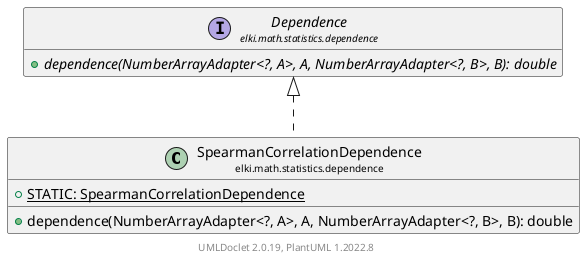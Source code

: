 @startuml
    remove .*\.(Instance|Par|Parameterizer|Factory)$
    set namespaceSeparator none
    hide empty fields
    hide empty methods

    class "<size:14>SpearmanCorrelationDependence\n<size:10>elki.math.statistics.dependence" as elki.math.statistics.dependence.SpearmanCorrelationDependence [[SpearmanCorrelationDependence.html]] {
        {static} +STATIC: SpearmanCorrelationDependence
        +dependence(NumberArrayAdapter<?, A>, A, NumberArrayAdapter<?, B>, B): double
    }

    interface "<size:14>Dependence\n<size:10>elki.math.statistics.dependence" as elki.math.statistics.dependence.Dependence [[Dependence.html]] {
        {abstract} +dependence(NumberArrayAdapter<?, A>, A, NumberArrayAdapter<?, B>, B): double
    }
    class "<size:14>SpearmanCorrelationDependence.Par\n<size:10>elki.math.statistics.dependence" as elki.math.statistics.dependence.SpearmanCorrelationDependence.Par [[SpearmanCorrelationDependence.Par.html]]

    elki.math.statistics.dependence.Dependence <|.. elki.math.statistics.dependence.SpearmanCorrelationDependence
    elki.math.statistics.dependence.SpearmanCorrelationDependence +-- elki.math.statistics.dependence.SpearmanCorrelationDependence.Par

    center footer UMLDoclet 2.0.19, PlantUML 1.2022.8
@enduml
